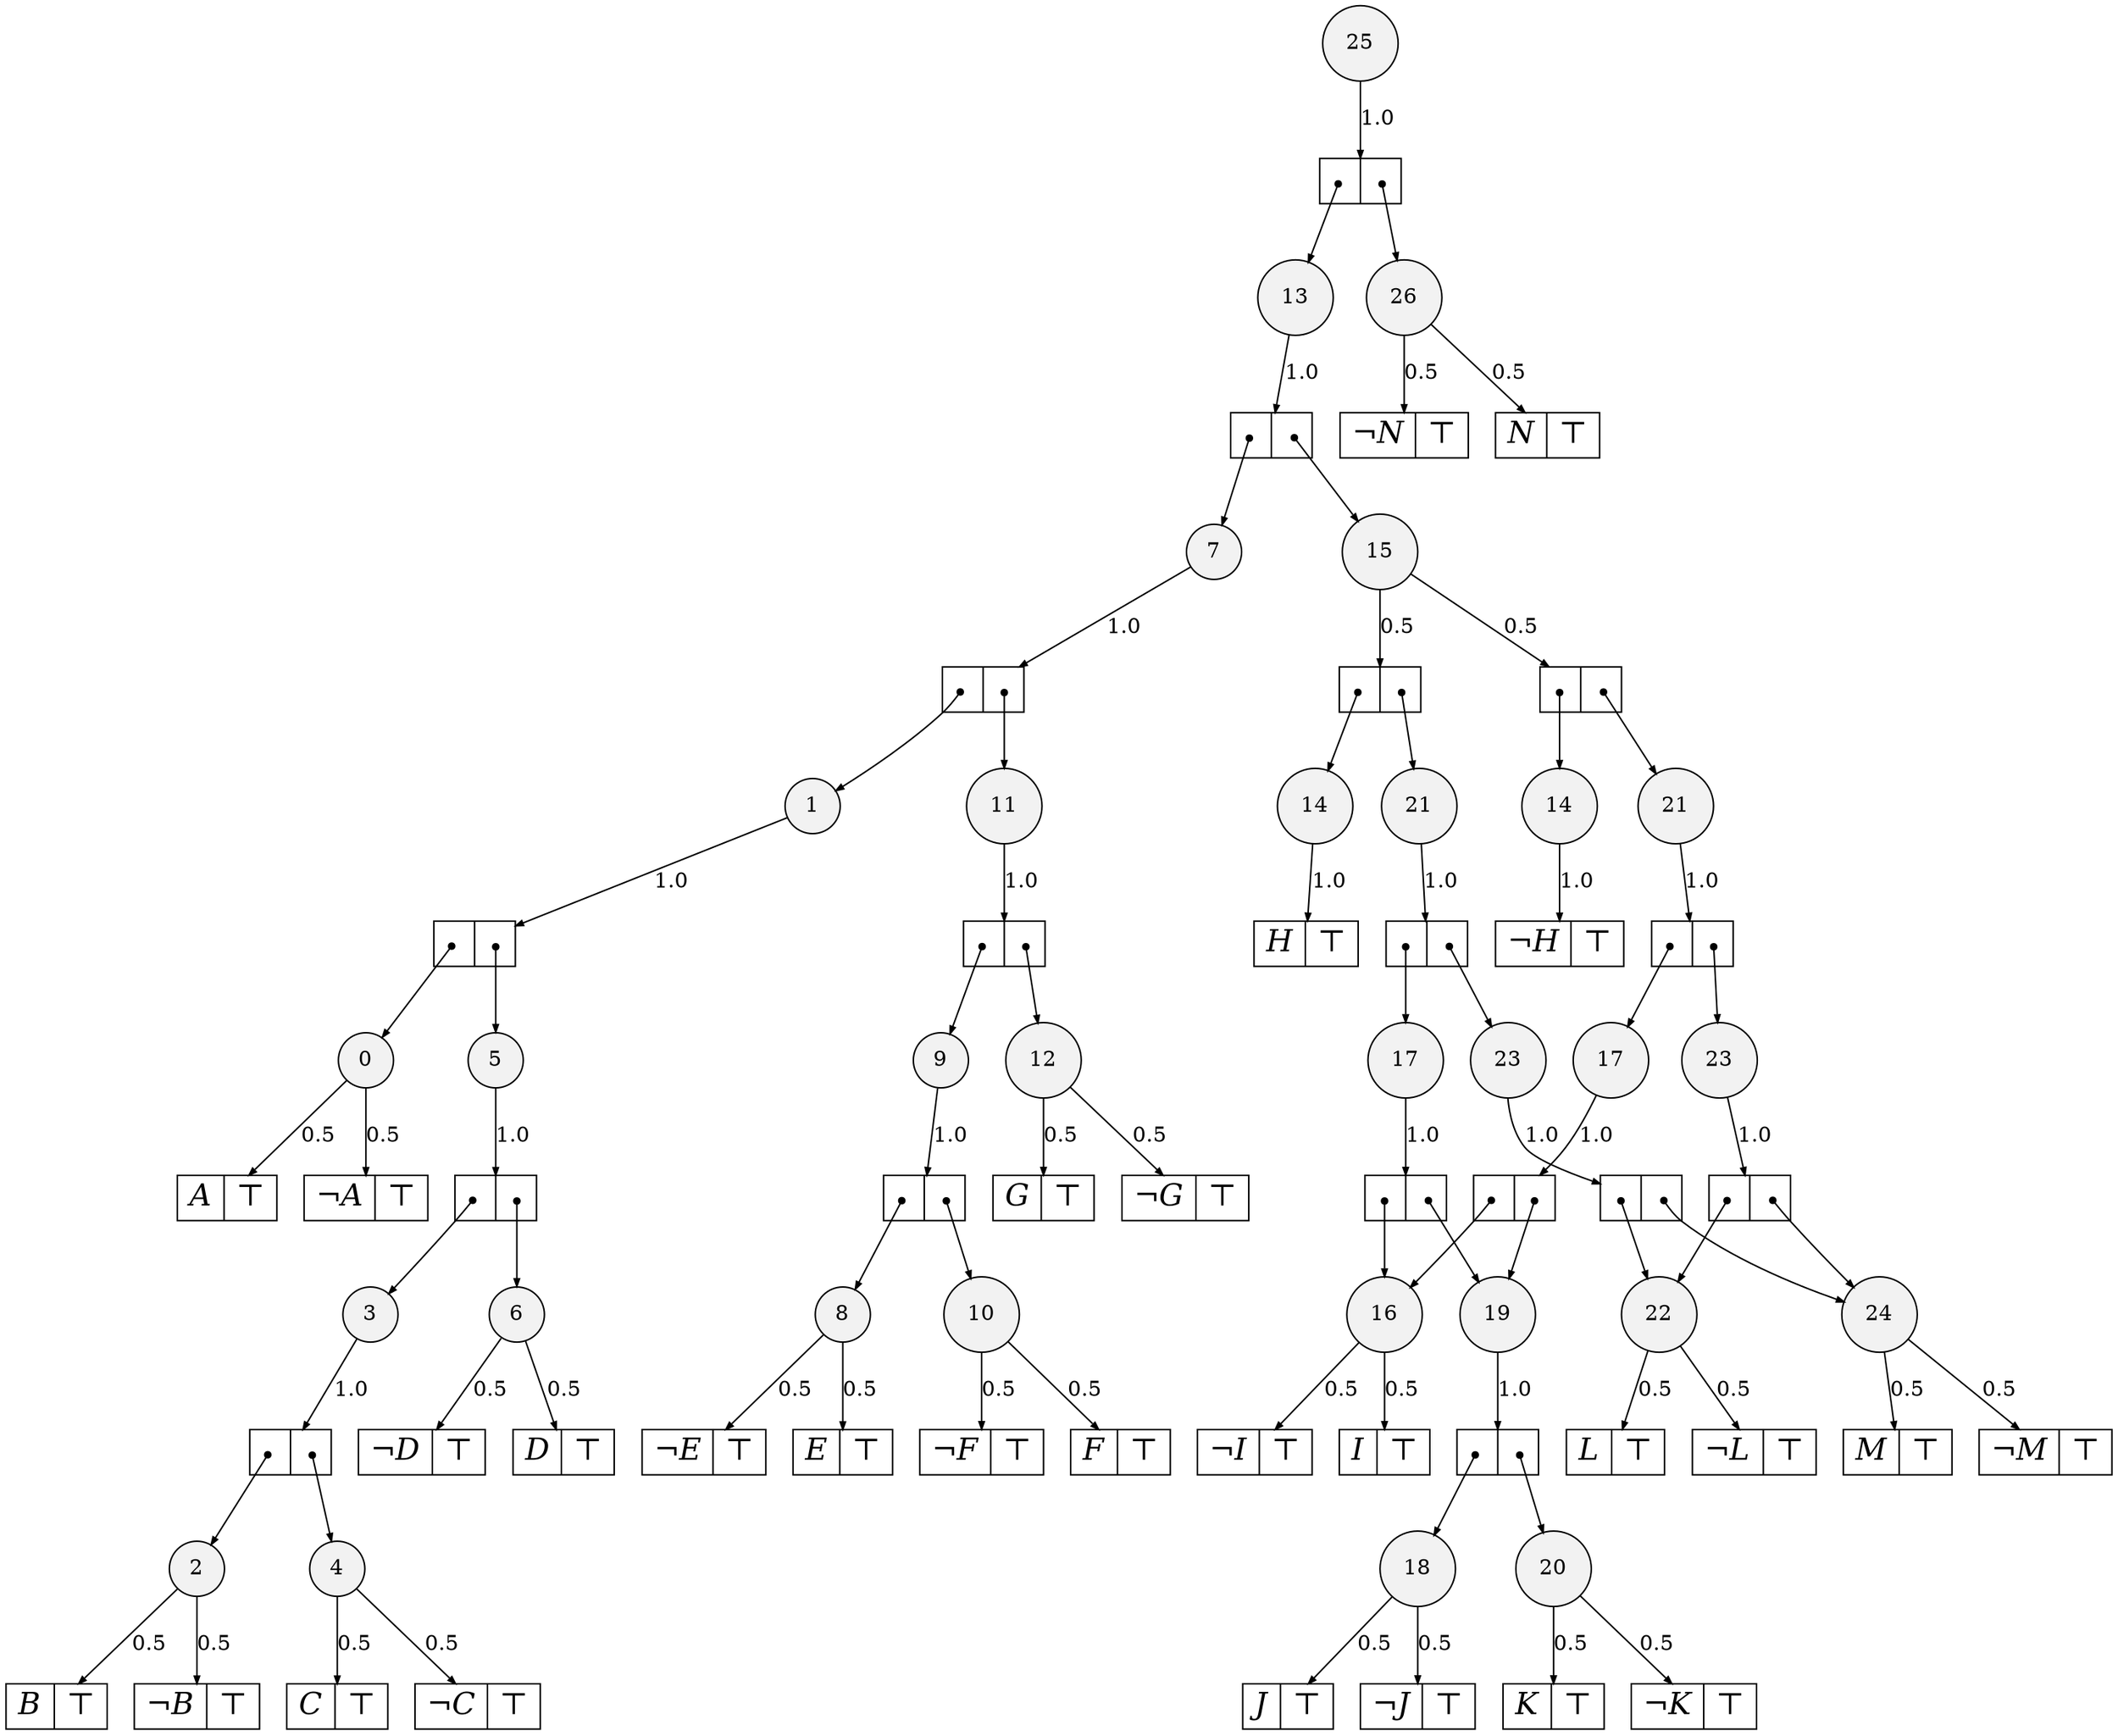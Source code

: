 digraph sdd {

overlap=false

      n3 [label= "20",style=filled,fillcolor=gray95,shape=circle,height=.25,width=.25];
n3e0
    [label= "<L>K|<R>&#8868;",
    shape=record,
    fontsize=20,
    fontname="Times-Italic",
    fillcolor=white,
    style=filled,
    fixedsize=false,
    height=.30];

                                       n3->n3e0 [arrowsize=.50, label="0.5"];
n3e1
    [label= "<L>&not;K|<R>&#8868;",
    shape=record,
    fontsize=20,
    fontname="Times-Italic",
    fillcolor=white,
    style=filled,
    fixedsize=false,
    height=.30];

                                       n3->n3e1 [arrowsize=.50, label="0.5"];

n6 [label= "18",style=filled,fillcolor=gray95,shape=circle,height=.25,width=.25];
n6e0
    [label= "<L>J|<R>&#8868;",
    shape=record,
    fontsize=20,
    fontname="Times-Italic",
    fillcolor=white,
    style=filled,
    fixedsize=false,
    height=.30];

                                       n6->n6e0 [arrowsize=.50, label="0.5"];
n6e1
    [label= "<L>&not;J|<R>&#8868;",
    shape=record,
    fontsize=20,
    fontname="Times-Italic",
    fillcolor=white,
    style=filled,
    fixedsize=false,
    height=.30];

                                       n6->n6e1 [arrowsize=.50, label="0.5"];

n9 [label= "4",style=filled,fillcolor=gray95,shape=circle,height=.25,width=.25];
n9e0
    [label= "<L>C|<R>&#8868;",
    shape=record,
    fontsize=20,
    fontname="Times-Italic",
    fillcolor=white,
    style=filled,
    fixedsize=false,
    height=.30];

                                       n9->n9e0 [arrowsize=.50, label="0.5"];
n9e1
    [label= "<L>&not;C|<R>&#8868;",
    shape=record,
    fontsize=20,
    fontname="Times-Italic",
    fillcolor=white,
    style=filled,
    fixedsize=false,
    height=.30];

                                       n9->n9e1 [arrowsize=.50, label="0.5"];

n12 [label= "2",style=filled,fillcolor=gray95,shape=circle,height=.25,width=.25];
n12e0
    [label= "<L>B|<R>&#8868;",
    shape=record,
    fontsize=20,
    fontname="Times-Italic",
    fillcolor=white,
    style=filled,
    fixedsize=false,
    height=.30];

                                       n12->n12e0 [arrowsize=.50, label="0.5"];
n12e1
    [label= "<L>&not;B|<R>&#8868;",
    shape=record,
    fontsize=20,
    fontname="Times-Italic",
    fillcolor=white,
    style=filled,
    fixedsize=false,
    height=.30];

                                       n12->n12e1 [arrowsize=.50, label="0.5"];

n15 [label= "24",style=filled,fillcolor=gray95,shape=circle,height=.25,width=.25];
n15e0
    [label= "<L>M|<R>&#8868;",
    shape=record,
    fontsize=20,
    fontname="Times-Italic",
    fillcolor=white,
    style=filled,
    fixedsize=false,
    height=.30];

                                       n15->n15e0 [arrowsize=.50, label="0.5"];
n15e1
    [label= "<L>&not;M|<R>&#8868;",
    shape=record,
    fontsize=20,
    fontname="Times-Italic",
    fillcolor=white,
    style=filled,
    fixedsize=false,
    height=.30];

                                       n15->n15e1 [arrowsize=.50, label="0.5"];

n18 [label= "22",style=filled,fillcolor=gray95,shape=circle,height=.25,width=.25];
n18e0
    [label= "<L>L|<R>&#8868;",
    shape=record,
    fontsize=20,
    fontname="Times-Italic",
    fillcolor=white,
    style=filled,
    fixedsize=false,
    height=.30];

                                       n18->n18e0 [arrowsize=.50, label="0.5"];
n18e1
    [label= "<L>&not;L|<R>&#8868;",
    shape=record,
    fontsize=20,
    fontname="Times-Italic",
    fillcolor=white,
    style=filled,
    fixedsize=false,
    height=.30];

                                       n18->n18e1 [arrowsize=.50, label="0.5"];

n19 [label= "19",style=filled,fillcolor=gray95,shape=circle,height=.25,width=.25];
n19e0
    [label= "<L>|<R>",
    shape=record,
    fontsize=20,
    fontname="Times-Italic",
    fillcolor=white,
    style=filled,
    fixedsize=false,
    height=.30];

                                       n19->n19e0 [arrowsize=.50, label="1.0"];
n19e0:L:c->n6 [arrowsize=.50,tailclip=false,arrowtail=dot,dir=both];
n19e0:R:c->n3 [arrowsize=.50,tailclip=false,arrowtail=dot,dir=both];

n22 [label= "16",style=filled,fillcolor=gray95,shape=circle,height=.25,width=.25];
n22e0
    [label= "<L>I|<R>&#8868;",
    shape=record,
    fontsize=20,
    fontname="Times-Italic",
    fillcolor=white,
    style=filled,
    fixedsize=false,
    height=.30];

                                       n22->n22e0 [arrowsize=.50, label="0.5"];
n22e1
    [label= "<L>&not;I|<R>&#8868;",
    shape=record,
    fontsize=20,
    fontname="Times-Italic",
    fillcolor=white,
    style=filled,
    fixedsize=false,
    height=.30];

                                       n22->n22e1 [arrowsize=.50, label="0.5"];

n25 [label= "10",style=filled,fillcolor=gray95,shape=circle,height=.25,width=.25];
n25e0
    [label= "<L>F|<R>&#8868;",
    shape=record,
    fontsize=20,
    fontname="Times-Italic",
    fillcolor=white,
    style=filled,
    fixedsize=false,
    height=.30];

                                       n25->n25e0 [arrowsize=.50, label="0.5"];
n25e1
    [label= "<L>&not;F|<R>&#8868;",
    shape=record,
    fontsize=20,
    fontname="Times-Italic",
    fillcolor=white,
    style=filled,
    fixedsize=false,
    height=.30];

                                       n25->n25e1 [arrowsize=.50, label="0.5"];

n28 [label= "8",style=filled,fillcolor=gray95,shape=circle,height=.25,width=.25];
n28e0
    [label= "<L>E|<R>&#8868;",
    shape=record,
    fontsize=20,
    fontname="Times-Italic",
    fillcolor=white,
    style=filled,
    fixedsize=false,
    height=.30];

                                       n28->n28e0 [arrowsize=.50, label="0.5"];
n28e1
    [label= "<L>&not;E|<R>&#8868;",
    shape=record,
    fontsize=20,
    fontname="Times-Italic",
    fillcolor=white,
    style=filled,
    fixedsize=false,
    height=.30];

                                       n28->n28e1 [arrowsize=.50, label="0.5"];

n31 [label= "6",style=filled,fillcolor=gray95,shape=circle,height=.25,width=.25];
n31e0
    [label= "<L>D|<R>&#8868;",
    shape=record,
    fontsize=20,
    fontname="Times-Italic",
    fillcolor=white,
    style=filled,
    fixedsize=false,
    height=.30];

                                       n31->n31e0 [arrowsize=.50, label="0.5"];
n31e1
    [label= "<L>&not;D|<R>&#8868;",
    shape=record,
    fontsize=20,
    fontname="Times-Italic",
    fillcolor=white,
    style=filled,
    fixedsize=false,
    height=.30];

                                       n31->n31e1 [arrowsize=.50, label="0.5"];

n32 [label= "3",style=filled,fillcolor=gray95,shape=circle,height=.25,width=.25];
n32e0
    [label= "<L>|<R>",
    shape=record,
    fontsize=20,
    fontname="Times-Italic",
    fillcolor=white,
    style=filled,
    fixedsize=false,
    height=.30];

                                       n32->n32e0 [arrowsize=.50, label="1.0"];
n32e0:L:c->n12 [arrowsize=.50,tailclip=false,arrowtail=dot,dir=both];
n32e0:R:c->n9 [arrowsize=.50,tailclip=false,arrowtail=dot,dir=both];

n57 [label= "23",style=filled,fillcolor=gray95,shape=circle,height=.25,width=.25];
n57e0
    [label= "<L>|<R>",
    shape=record,
    fontsize=20,
    fontname="Times-Italic",
    fillcolor=white,
    style=filled,
    fixedsize=false,
    height=.30];

                                       n57->n57e0 [arrowsize=.50, label="1.0"];
n57e0:L:c->n18 [arrowsize=.50,tailclip=false,arrowtail=dot,dir=both];
n57e0:R:c->n15 [arrowsize=.50,tailclip=false,arrowtail=dot,dir=both];

n59 [label= "17",style=filled,fillcolor=gray95,shape=circle,height=.25,width=.25];
n59e0
    [label= "<L>|<R>",
    shape=record,
    fontsize=20,
    fontname="Times-Italic",
    fillcolor=white,
    style=filled,
    fixedsize=false,
    height=.30];

                                       n59->n59e0 [arrowsize=.50, label="1.0"];
n59e0:L:c->n22 [arrowsize=.50,tailclip=false,arrowtail=dot,dir=both];
n59e0:R:c->n19 [arrowsize=.50,tailclip=false,arrowtail=dot,dir=both];

n56 [label= "23",style=filled,fillcolor=gray95,shape=circle,height=.25,width=.25];
n56e0
    [label= "<L>|<R>",
    shape=record,
    fontsize=20,
    fontname="Times-Italic",
    fillcolor=white,
    style=filled,
    fixedsize=false,
    height=.30];

                                       n56->n56e0 [arrowsize=.50, label="1.0"];
n56e0:L:c->n18 [arrowsize=.50,tailclip=false,arrowtail=dot,dir=both];
n56e0:R:c->n15 [arrowsize=.50,tailclip=false,arrowtail=dot,dir=both];

n58 [label= "17",style=filled,fillcolor=gray95,shape=circle,height=.25,width=.25];
n58e0
    [label= "<L>|<R>",
    shape=record,
    fontsize=20,
    fontname="Times-Italic",
    fillcolor=white,
    style=filled,
    fixedsize=false,
    height=.30];

                                       n58->n58e0 [arrowsize=.50, label="1.0"];
n58e0:L:c->n22 [arrowsize=.50,tailclip=false,arrowtail=dot,dir=both];
n58e0:R:c->n19 [arrowsize=.50,tailclip=false,arrowtail=dot,dir=both];

n37 [label= "12",style=filled,fillcolor=gray95,shape=circle,height=.25,width=.25];
n37e0
    [label= "<L>G|<R>&#8868;",
    shape=record,
    fontsize=20,
    fontname="Times-Italic",
    fillcolor=white,
    style=filled,
    fixedsize=false,
    height=.30];

                                       n37->n37e0 [arrowsize=.50, label="0.5"];
n37e1
    [label= "<L>&not;G|<R>&#8868;",
    shape=record,
    fontsize=20,
    fontname="Times-Italic",
    fillcolor=white,
    style=filled,
    fixedsize=false,
    height=.30];

                                       n37->n37e1 [arrowsize=.50, label="0.5"];

n38 [label= "9",style=filled,fillcolor=gray95,shape=circle,height=.25,width=.25];
n38e0
    [label= "<L>|<R>",
    shape=record,
    fontsize=20,
    fontname="Times-Italic",
    fillcolor=white,
    style=filled,
    fixedsize=false,
    height=.30];

                                       n38->n38e0 [arrowsize=.50, label="1.0"];
n38e0:L:c->n28 [arrowsize=.50,tailclip=false,arrowtail=dot,dir=both];
n38e0:R:c->n25 [arrowsize=.50,tailclip=false,arrowtail=dot,dir=both];

n39 [label= "5",style=filled,fillcolor=gray95,shape=circle,height=.25,width=.25];
n39e0
    [label= "<L>|<R>",
    shape=record,
    fontsize=20,
    fontname="Times-Italic",
    fillcolor=white,
    style=filled,
    fixedsize=false,
    height=.30];

                                       n39->n39e0 [arrowsize=.50, label="1.0"];
n39e0:L:c->n32 [arrowsize=.50,tailclip=false,arrowtail=dot,dir=both];
n39e0:R:c->n31 [arrowsize=.50,tailclip=false,arrowtail=dot,dir=both];

n42 [label= "0",style=filled,fillcolor=gray95,shape=circle,height=.25,width=.25];
n42e0
    [label= "<L>A|<R>&#8868;",
    shape=record,
    fontsize=20,
    fontname="Times-Italic",
    fillcolor=white,
    style=filled,
    fixedsize=false,
    height=.30];

                                       n42->n42e0 [arrowsize=.50, label="0.5"];
n42e1
    [label= "<L>&not;A|<R>&#8868;",
    shape=record,
    fontsize=20,
    fontname="Times-Italic",
    fillcolor=white,
    style=filled,
    fixedsize=false,
    height=.30];

                                       n42->n42e1 [arrowsize=.50, label="0.5"];

n61 [label= "21",style=filled,fillcolor=gray95,shape=circle,height=.25,width=.25];
n61e0
    [label= "<L>|<R>",
    shape=record,
    fontsize=20,
    fontname="Times-Italic",
    fillcolor=white,
    style=filled,
    fixedsize=false,
    height=.30];

                                       n61->n61e0 [arrowsize=.50, label="1.0"];
n61e0:L:c->n59 [arrowsize=.50,tailclip=false,arrowtail=dot,dir=both];
n61e0:R:c->n57 [arrowsize=.50,tailclip=false,arrowtail=dot,dir=both];

n63 [label= "14",style=filled,fillcolor=gray95,shape=circle,height=.25,width=.25];
n63e0
    [label= "<L>&not;H|<R>&#8868;",
    shape=record,
    fontsize=20,
    fontname="Times-Italic",
    fillcolor=white,
    style=filled,
    fixedsize=false,
    height=.30];

                                       n63->n63e0 [arrowsize=.50, label="1.0"];

n60 [label= "21",style=filled,fillcolor=gray95,shape=circle,height=.25,width=.25];
n60e0
    [label= "<L>|<R>",
    shape=record,
    fontsize=20,
    fontname="Times-Italic",
    fillcolor=white,
    style=filled,
    fixedsize=false,
    height=.30];

                                       n60->n60e0 [arrowsize=.50, label="1.0"];
n60e0:L:c->n58 [arrowsize=.50,tailclip=false,arrowtail=dot,dir=both];
n60e0:R:c->n56 [arrowsize=.50,tailclip=false,arrowtail=dot,dir=both];

n62 [label= "14",style=filled,fillcolor=gray95,shape=circle,height=.25,width=.25];
n62e0
    [label= "<L>H|<R>&#8868;",
    shape=record,
    fontsize=20,
    fontname="Times-Italic",
    fillcolor=white,
    style=filled,
    fixedsize=false,
    height=.30];

                                       n62->n62e0 [arrowsize=.50, label="1.0"];

n47 [label= "11",style=filled,fillcolor=gray95,shape=circle,height=.25,width=.25];
n47e0
    [label= "<L>|<R>",
    shape=record,
    fontsize=20,
    fontname="Times-Italic",
    fillcolor=white,
    style=filled,
    fixedsize=false,
    height=.30];

                                       n47->n47e0 [arrowsize=.50, label="1.0"];
n47e0:L:c->n38 [arrowsize=.50,tailclip=false,arrowtail=dot,dir=both];
n47e0:R:c->n37 [arrowsize=.50,tailclip=false,arrowtail=dot,dir=both];

n48 [label= "1",style=filled,fillcolor=gray95,shape=circle,height=.25,width=.25];
n48e0
    [label= "<L>|<R>",
    shape=record,
    fontsize=20,
    fontname="Times-Italic",
    fillcolor=white,
    style=filled,
    fixedsize=false,
    height=.30];

                                       n48->n48e0 [arrowsize=.50, label="1.0"];
n48e0:L:c->n42 [arrowsize=.50,tailclip=false,arrowtail=dot,dir=both];
n48e0:R:c->n39 [arrowsize=.50,tailclip=false,arrowtail=dot,dir=both];

n49 [label= "15",style=filled,fillcolor=gray95,shape=circle,height=.25,width=.25];
n49e0
    [label= "<L>|<R>",
    shape=record,
    fontsize=20,
    fontname="Times-Italic",
    fillcolor=white,
    style=filled,
    fixedsize=false,
    height=.30];

                                       n49->n49e0 [arrowsize=.50, label="0.5"];
n49e0:L:c->n62 [arrowsize=.50,tailclip=false,arrowtail=dot,dir=both];
n49e0:R:c->n60 [arrowsize=.50,tailclip=false,arrowtail=dot,dir=both];
n49e1
    [label= "<L>|<R>",
    shape=record,
    fontsize=20,
    fontname="Times-Italic",
    fillcolor=white,
    style=filled,
    fixedsize=false,
    height=.30];

                                       n49->n49e1 [arrowsize=.50, label="0.5"];
n49e1:L:c->n63 [arrowsize=.50,tailclip=false,arrowtail=dot,dir=both];
n49e1:R:c->n61 [arrowsize=.50,tailclip=false,arrowtail=dot,dir=both];

n50 [label= "7",style=filled,fillcolor=gray95,shape=circle,height=.25,width=.25];
n50e0
    [label= "<L>|<R>",
    shape=record,
    fontsize=20,
    fontname="Times-Italic",
    fillcolor=white,
    style=filled,
    fixedsize=false,
    height=.30];

                                       n50->n50e0 [arrowsize=.50, label="1.0"];
n50e0:L:c->n48 [arrowsize=.50,tailclip=false,arrowtail=dot,dir=both];
n50e0:R:c->n47 [arrowsize=.50,tailclip=false,arrowtail=dot,dir=both];

n53 [label= "26",style=filled,fillcolor=gray95,shape=circle,height=.25,width=.25];
n53e0
    [label= "<L>N|<R>&#8868;",
    shape=record,
    fontsize=20,
    fontname="Times-Italic",
    fillcolor=white,
    style=filled,
    fixedsize=false,
    height=.30];

                                       n53->n53e0 [arrowsize=.50, label="0.5"];
n53e1
    [label= "<L>&not;N|<R>&#8868;",
    shape=record,
    fontsize=20,
    fontname="Times-Italic",
    fillcolor=white,
    style=filled,
    fixedsize=false,
    height=.30];

                                       n53->n53e1 [arrowsize=.50, label="0.5"];

n54 [label= "13",style=filled,fillcolor=gray95,shape=circle,height=.25,width=.25];
n54e0
    [label= "<L>|<R>",
    shape=record,
    fontsize=20,
    fontname="Times-Italic",
    fillcolor=white,
    style=filled,
    fixedsize=false,
    height=.30];

                                       n54->n54e0 [arrowsize=.50, label="1.0"];
n54e0:L:c->n50 [arrowsize=.50,tailclip=false,arrowtail=dot,dir=both];
n54e0:R:c->n49 [arrowsize=.50,tailclip=false,arrowtail=dot,dir=both];

n55 [label= "25",style=filled,fillcolor=gray95,shape=circle,height=.25,width=.25];
n55e0
    [label= "<L>|<R>",
    shape=record,
    fontsize=20,
    fontname="Times-Italic",
    fillcolor=white,
    style=filled,
    fixedsize=false,
    height=.30];

                                       n55->n55e0 [arrowsize=.50, label="1.0"];
n55e0:L:c->n54 [arrowsize=.50,tailclip=false,arrowtail=dot,dir=both];
n55e0:R:c->n53 [arrowsize=.50,tailclip=false,arrowtail=dot,dir=both];


}